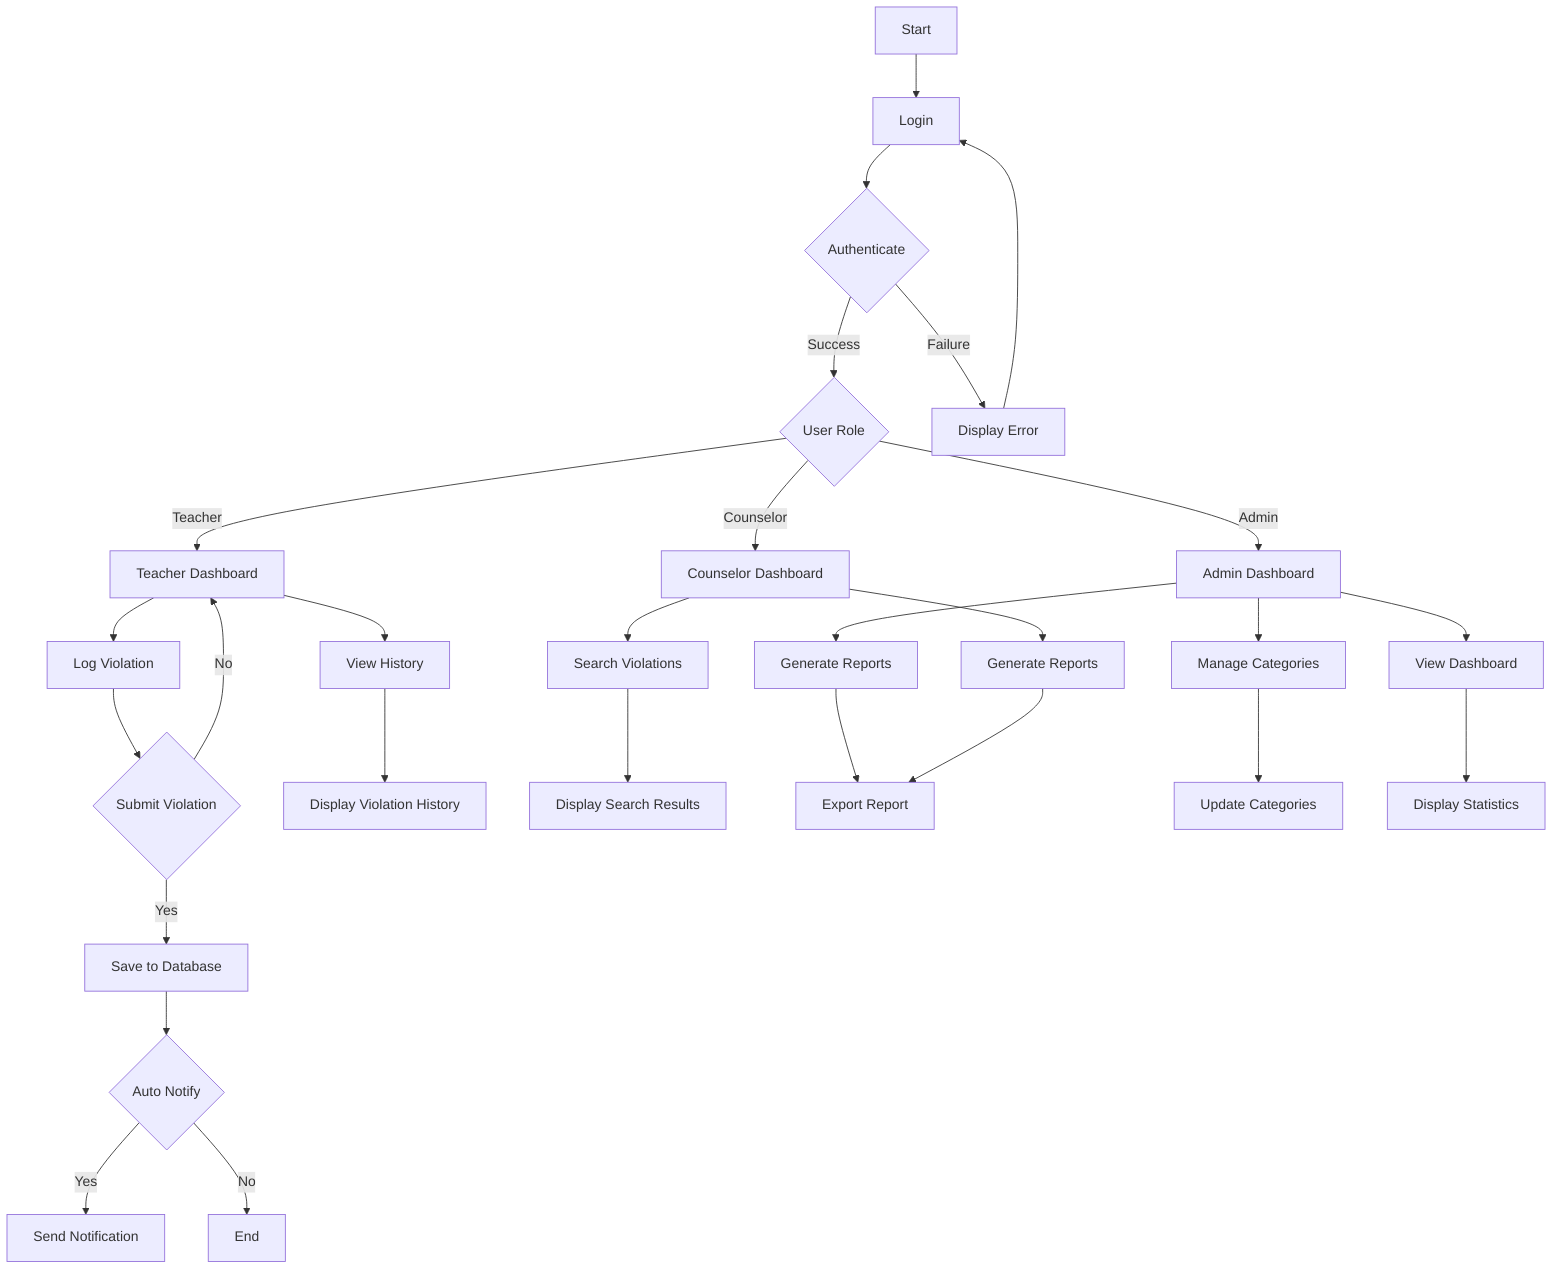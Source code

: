 flowchart TD
    A[Start] --> B[Login]
    B --> C{Authenticate}
    C -->|Success| D{User Role}
    C -->|Failure| E[Display Error]
    E --> B
    D -->|Admin| F[Admin Dashboard]
    D -->|Teacher| G[Teacher Dashboard]
    D -->|Counselor| H[Counselor Dashboard]
    F --> I[Manage Categories]
    F --> J[Generate Reports]
    F --> K[View Dashboard]
    G --> L[Log Violation]
    G --> M[View History]
    H --> N[Search Violations]
    H --> O[Generate Reports]
    L --> P{Submit Violation}
    P -->|Yes| Q[Save to Database]
    Q --> R{Auto Notify}
    R -->|Yes| S[Send Notification]
    R -->|No| T[End]
    P -->|No| G
    M --> U[Display Violation History]
    N --> V[Display Search Results]
    J --> W[Export Report]
    O --> W
    I --> X[Update Categories]
    K --> Y[Display Statistics]
